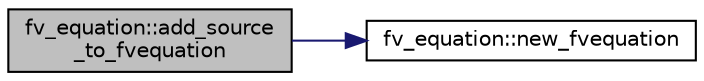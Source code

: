 digraph "fv_equation::add_source_to_fvequation"
{
 // LATEX_PDF_SIZE
  edge [fontname="Helvetica",fontsize="10",labelfontname="Helvetica",labelfontsize="10"];
  node [fontname="Helvetica",fontsize="10",shape=record];
  rankdir="LR";
  Node1 [label="fv_equation::add_source\l_to_fvequation",height=0.2,width=0.4,color="black", fillcolor="grey75", style="filled", fontcolor="black",tooltip=" "];
  Node1 -> Node2 [color="midnightblue",fontsize="10",style="solid",fontname="Helvetica"];
  Node2 [label="fv_equation::new_fvequation",height=0.2,width=0.4,color="black", fillcolor="white", style="filled",URL="$namespacefv__equation.html#a26481f97d53ea82c43a66a0b31e73a4e",tooltip=" "];
}
